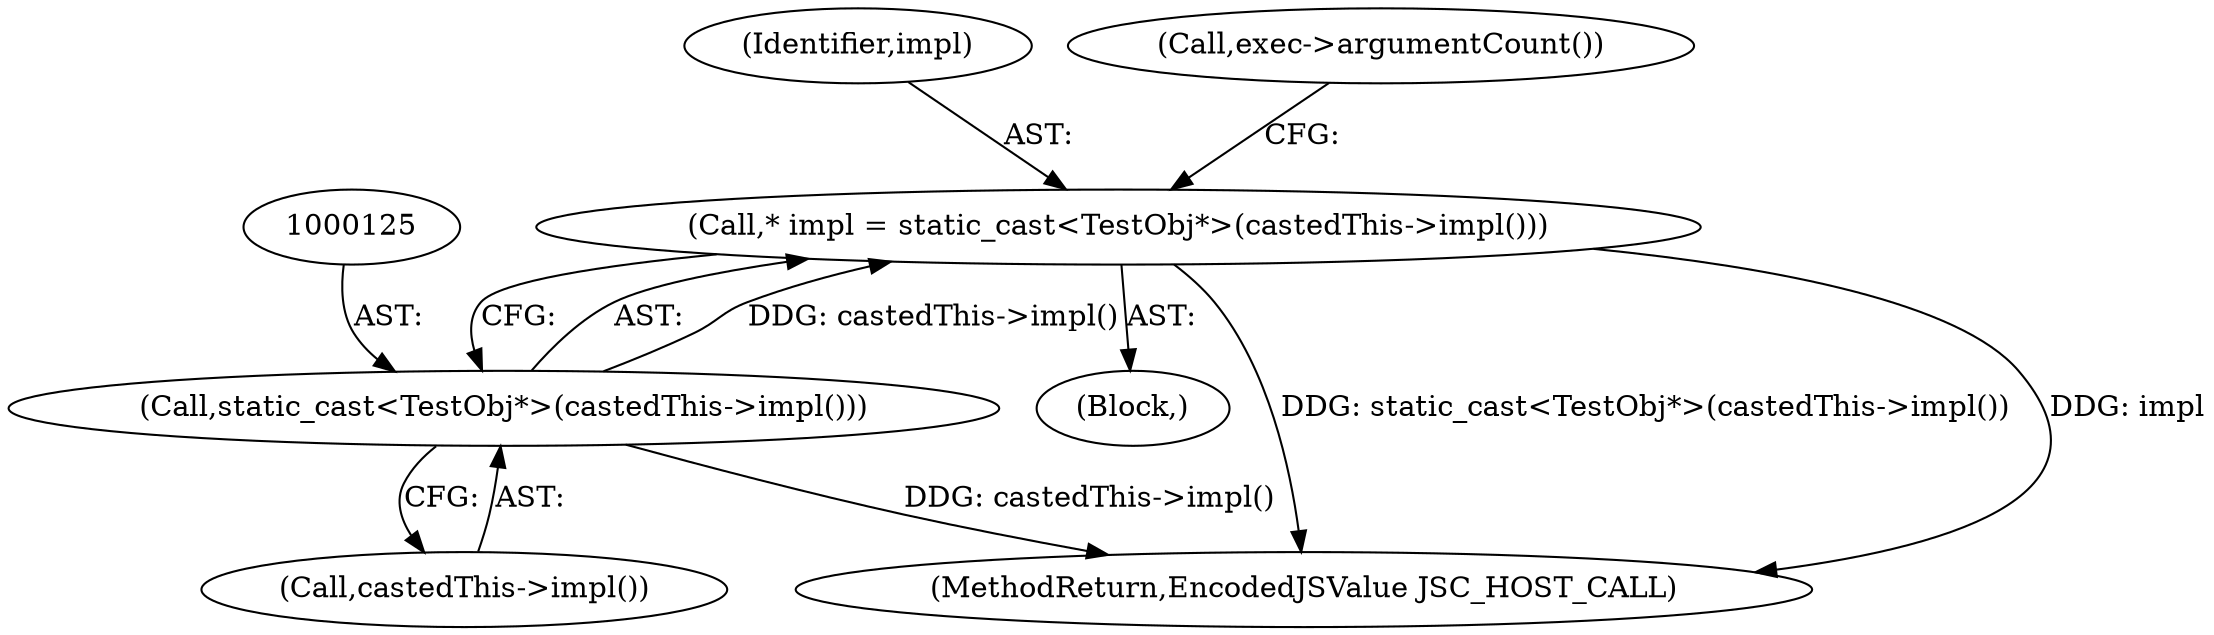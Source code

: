 digraph "0_Chrome_b944f670bb7a8a919daac497a4ea0536c954c201_36@pointer" {
"1000122" [label="(Call,* impl = static_cast<TestObj*>(castedThis->impl()))"];
"1000124" [label="(Call,static_cast<TestObj*>(castedThis->impl()))"];
"1000123" [label="(Identifier,impl)"];
"1000102" [label="(Block,)"];
"1000122" [label="(Call,* impl = static_cast<TestObj*>(castedThis->impl()))"];
"1000168" [label="(MethodReturn,EncodedJSValue JSC_HOST_CALL)"];
"1000129" [label="(Call,exec->argumentCount())"];
"1000124" [label="(Call,static_cast<TestObj*>(castedThis->impl()))"];
"1000126" [label="(Call,castedThis->impl())"];
"1000122" -> "1000102"  [label="AST: "];
"1000122" -> "1000124"  [label="CFG: "];
"1000123" -> "1000122"  [label="AST: "];
"1000124" -> "1000122"  [label="AST: "];
"1000129" -> "1000122"  [label="CFG: "];
"1000122" -> "1000168"  [label="DDG: static_cast<TestObj*>(castedThis->impl())"];
"1000122" -> "1000168"  [label="DDG: impl"];
"1000124" -> "1000122"  [label="DDG: castedThis->impl()"];
"1000124" -> "1000126"  [label="CFG: "];
"1000125" -> "1000124"  [label="AST: "];
"1000126" -> "1000124"  [label="AST: "];
"1000124" -> "1000168"  [label="DDG: castedThis->impl()"];
}
